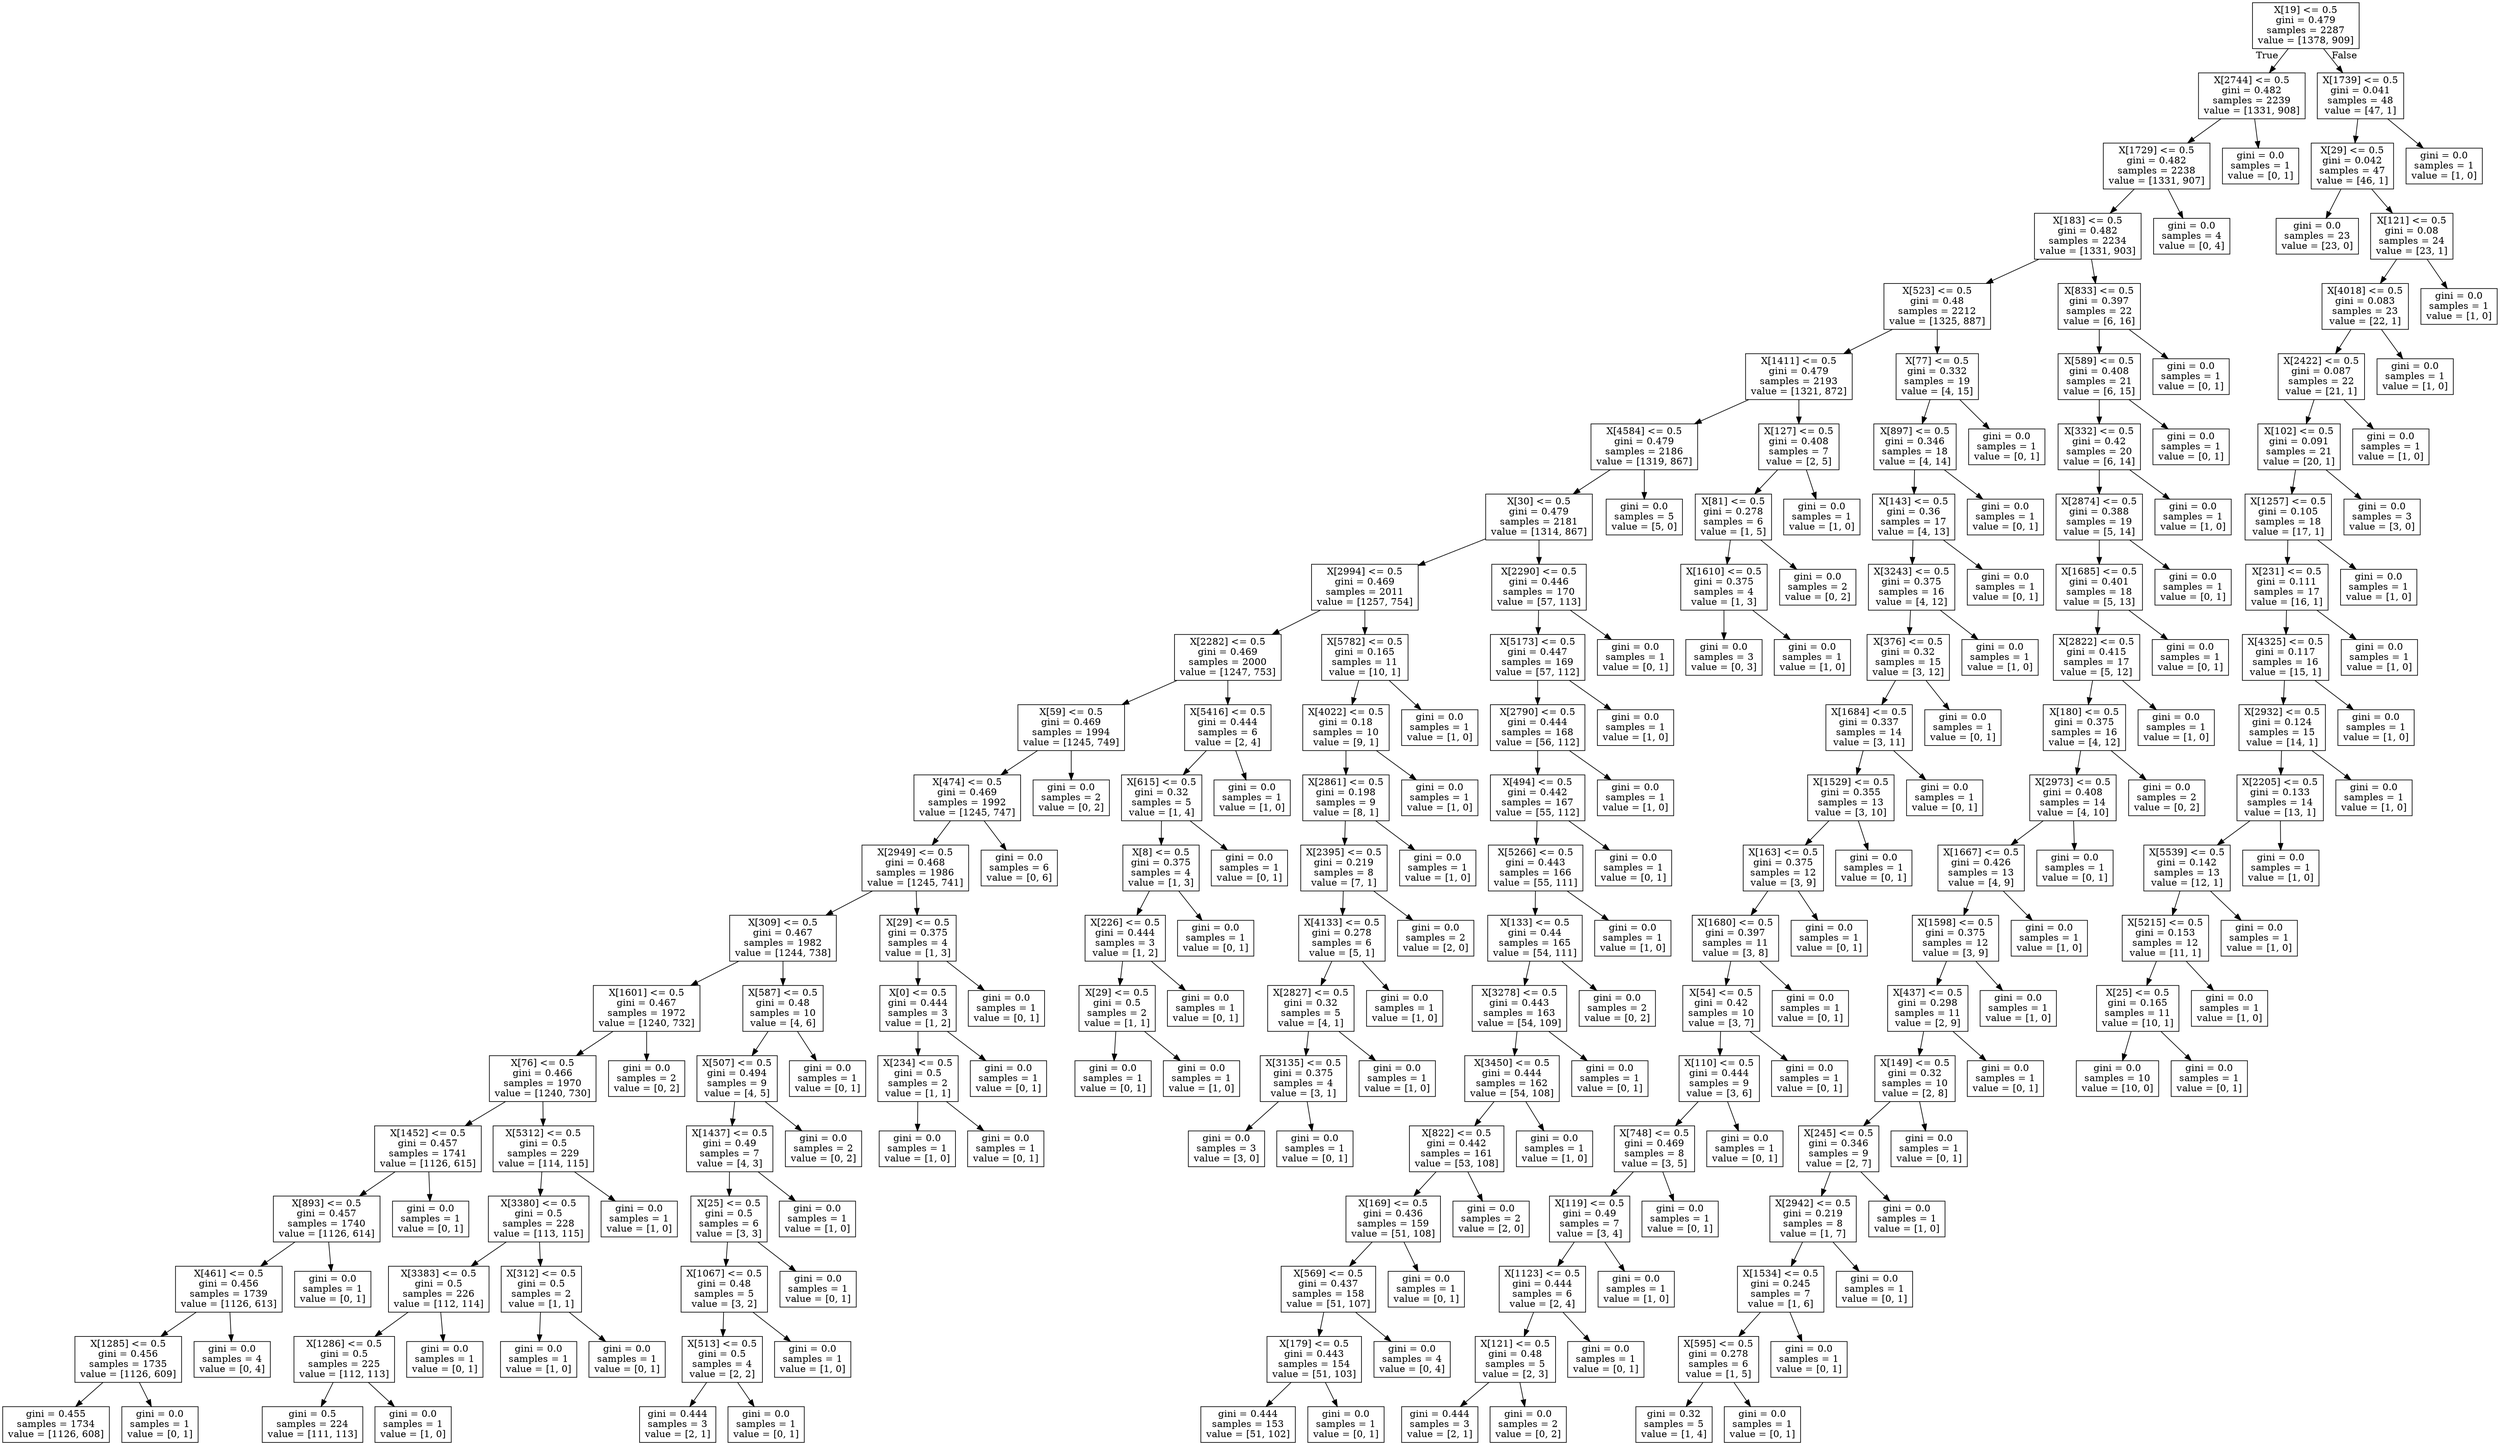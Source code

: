digraph Tree {
node [shape=box] ;
0 [label="X[19] <= 0.5\ngini = 0.479\nsamples = 2287\nvalue = [1378, 909]"] ;
1 [label="X[2744] <= 0.5\ngini = 0.482\nsamples = 2239\nvalue = [1331, 908]"] ;
0 -> 1 [labeldistance=2.5, labelangle=45, headlabel="True"] ;
2 [label="X[1729] <= 0.5\ngini = 0.482\nsamples = 2238\nvalue = [1331, 907]"] ;
1 -> 2 ;
3 [label="X[183] <= 0.5\ngini = 0.482\nsamples = 2234\nvalue = [1331, 903]"] ;
2 -> 3 ;
4 [label="X[523] <= 0.5\ngini = 0.48\nsamples = 2212\nvalue = [1325, 887]"] ;
3 -> 4 ;
5 [label="X[1411] <= 0.5\ngini = 0.479\nsamples = 2193\nvalue = [1321, 872]"] ;
4 -> 5 ;
6 [label="X[4584] <= 0.5\ngini = 0.479\nsamples = 2186\nvalue = [1319, 867]"] ;
5 -> 6 ;
7 [label="X[30] <= 0.5\ngini = 0.479\nsamples = 2181\nvalue = [1314, 867]"] ;
6 -> 7 ;
8 [label="X[2994] <= 0.5\ngini = 0.469\nsamples = 2011\nvalue = [1257, 754]"] ;
7 -> 8 ;
9 [label="X[2282] <= 0.5\ngini = 0.469\nsamples = 2000\nvalue = [1247, 753]"] ;
8 -> 9 ;
10 [label="X[59] <= 0.5\ngini = 0.469\nsamples = 1994\nvalue = [1245, 749]"] ;
9 -> 10 ;
11 [label="X[474] <= 0.5\ngini = 0.469\nsamples = 1992\nvalue = [1245, 747]"] ;
10 -> 11 ;
12 [label="X[2949] <= 0.5\ngini = 0.468\nsamples = 1986\nvalue = [1245, 741]"] ;
11 -> 12 ;
13 [label="X[309] <= 0.5\ngini = 0.467\nsamples = 1982\nvalue = [1244, 738]"] ;
12 -> 13 ;
14 [label="X[1601] <= 0.5\ngini = 0.467\nsamples = 1972\nvalue = [1240, 732]"] ;
13 -> 14 ;
15 [label="X[76] <= 0.5\ngini = 0.466\nsamples = 1970\nvalue = [1240, 730]"] ;
14 -> 15 ;
16 [label="X[1452] <= 0.5\ngini = 0.457\nsamples = 1741\nvalue = [1126, 615]"] ;
15 -> 16 ;
17 [label="X[893] <= 0.5\ngini = 0.457\nsamples = 1740\nvalue = [1126, 614]"] ;
16 -> 17 ;
18 [label="X[461] <= 0.5\ngini = 0.456\nsamples = 1739\nvalue = [1126, 613]"] ;
17 -> 18 ;
19 [label="X[1285] <= 0.5\ngini = 0.456\nsamples = 1735\nvalue = [1126, 609]"] ;
18 -> 19 ;
20 [label="gini = 0.455\nsamples = 1734\nvalue = [1126, 608]"] ;
19 -> 20 ;
21 [label="gini = 0.0\nsamples = 1\nvalue = [0, 1]"] ;
19 -> 21 ;
22 [label="gini = 0.0\nsamples = 4\nvalue = [0, 4]"] ;
18 -> 22 ;
23 [label="gini = 0.0\nsamples = 1\nvalue = [0, 1]"] ;
17 -> 23 ;
24 [label="gini = 0.0\nsamples = 1\nvalue = [0, 1]"] ;
16 -> 24 ;
25 [label="X[5312] <= 0.5\ngini = 0.5\nsamples = 229\nvalue = [114, 115]"] ;
15 -> 25 ;
26 [label="X[3380] <= 0.5\ngini = 0.5\nsamples = 228\nvalue = [113, 115]"] ;
25 -> 26 ;
27 [label="X[3383] <= 0.5\ngini = 0.5\nsamples = 226\nvalue = [112, 114]"] ;
26 -> 27 ;
28 [label="X[1286] <= 0.5\ngini = 0.5\nsamples = 225\nvalue = [112, 113]"] ;
27 -> 28 ;
29 [label="gini = 0.5\nsamples = 224\nvalue = [111, 113]"] ;
28 -> 29 ;
30 [label="gini = 0.0\nsamples = 1\nvalue = [1, 0]"] ;
28 -> 30 ;
31 [label="gini = 0.0\nsamples = 1\nvalue = [0, 1]"] ;
27 -> 31 ;
32 [label="X[312] <= 0.5\ngini = 0.5\nsamples = 2\nvalue = [1, 1]"] ;
26 -> 32 ;
33 [label="gini = 0.0\nsamples = 1\nvalue = [1, 0]"] ;
32 -> 33 ;
34 [label="gini = 0.0\nsamples = 1\nvalue = [0, 1]"] ;
32 -> 34 ;
35 [label="gini = 0.0\nsamples = 1\nvalue = [1, 0]"] ;
25 -> 35 ;
36 [label="gini = 0.0\nsamples = 2\nvalue = [0, 2]"] ;
14 -> 36 ;
37 [label="X[587] <= 0.5\ngini = 0.48\nsamples = 10\nvalue = [4, 6]"] ;
13 -> 37 ;
38 [label="X[507] <= 0.5\ngini = 0.494\nsamples = 9\nvalue = [4, 5]"] ;
37 -> 38 ;
39 [label="X[1437] <= 0.5\ngini = 0.49\nsamples = 7\nvalue = [4, 3]"] ;
38 -> 39 ;
40 [label="X[25] <= 0.5\ngini = 0.5\nsamples = 6\nvalue = [3, 3]"] ;
39 -> 40 ;
41 [label="X[1067] <= 0.5\ngini = 0.48\nsamples = 5\nvalue = [3, 2]"] ;
40 -> 41 ;
42 [label="X[513] <= 0.5\ngini = 0.5\nsamples = 4\nvalue = [2, 2]"] ;
41 -> 42 ;
43 [label="gini = 0.444\nsamples = 3\nvalue = [2, 1]"] ;
42 -> 43 ;
44 [label="gini = 0.0\nsamples = 1\nvalue = [0, 1]"] ;
42 -> 44 ;
45 [label="gini = 0.0\nsamples = 1\nvalue = [1, 0]"] ;
41 -> 45 ;
46 [label="gini = 0.0\nsamples = 1\nvalue = [0, 1]"] ;
40 -> 46 ;
47 [label="gini = 0.0\nsamples = 1\nvalue = [1, 0]"] ;
39 -> 47 ;
48 [label="gini = 0.0\nsamples = 2\nvalue = [0, 2]"] ;
38 -> 48 ;
49 [label="gini = 0.0\nsamples = 1\nvalue = [0, 1]"] ;
37 -> 49 ;
50 [label="X[29] <= 0.5\ngini = 0.375\nsamples = 4\nvalue = [1, 3]"] ;
12 -> 50 ;
51 [label="X[0] <= 0.5\ngini = 0.444\nsamples = 3\nvalue = [1, 2]"] ;
50 -> 51 ;
52 [label="X[234] <= 0.5\ngini = 0.5\nsamples = 2\nvalue = [1, 1]"] ;
51 -> 52 ;
53 [label="gini = 0.0\nsamples = 1\nvalue = [1, 0]"] ;
52 -> 53 ;
54 [label="gini = 0.0\nsamples = 1\nvalue = [0, 1]"] ;
52 -> 54 ;
55 [label="gini = 0.0\nsamples = 1\nvalue = [0, 1]"] ;
51 -> 55 ;
56 [label="gini = 0.0\nsamples = 1\nvalue = [0, 1]"] ;
50 -> 56 ;
57 [label="gini = 0.0\nsamples = 6\nvalue = [0, 6]"] ;
11 -> 57 ;
58 [label="gini = 0.0\nsamples = 2\nvalue = [0, 2]"] ;
10 -> 58 ;
59 [label="X[5416] <= 0.5\ngini = 0.444\nsamples = 6\nvalue = [2, 4]"] ;
9 -> 59 ;
60 [label="X[615] <= 0.5\ngini = 0.32\nsamples = 5\nvalue = [1, 4]"] ;
59 -> 60 ;
61 [label="X[8] <= 0.5\ngini = 0.375\nsamples = 4\nvalue = [1, 3]"] ;
60 -> 61 ;
62 [label="X[226] <= 0.5\ngini = 0.444\nsamples = 3\nvalue = [1, 2]"] ;
61 -> 62 ;
63 [label="X[29] <= 0.5\ngini = 0.5\nsamples = 2\nvalue = [1, 1]"] ;
62 -> 63 ;
64 [label="gini = 0.0\nsamples = 1\nvalue = [0, 1]"] ;
63 -> 64 ;
65 [label="gini = 0.0\nsamples = 1\nvalue = [1, 0]"] ;
63 -> 65 ;
66 [label="gini = 0.0\nsamples = 1\nvalue = [0, 1]"] ;
62 -> 66 ;
67 [label="gini = 0.0\nsamples = 1\nvalue = [0, 1]"] ;
61 -> 67 ;
68 [label="gini = 0.0\nsamples = 1\nvalue = [0, 1]"] ;
60 -> 68 ;
69 [label="gini = 0.0\nsamples = 1\nvalue = [1, 0]"] ;
59 -> 69 ;
70 [label="X[5782] <= 0.5\ngini = 0.165\nsamples = 11\nvalue = [10, 1]"] ;
8 -> 70 ;
71 [label="X[4022] <= 0.5\ngini = 0.18\nsamples = 10\nvalue = [9, 1]"] ;
70 -> 71 ;
72 [label="X[2861] <= 0.5\ngini = 0.198\nsamples = 9\nvalue = [8, 1]"] ;
71 -> 72 ;
73 [label="X[2395] <= 0.5\ngini = 0.219\nsamples = 8\nvalue = [7, 1]"] ;
72 -> 73 ;
74 [label="X[4133] <= 0.5\ngini = 0.278\nsamples = 6\nvalue = [5, 1]"] ;
73 -> 74 ;
75 [label="X[2827] <= 0.5\ngini = 0.32\nsamples = 5\nvalue = [4, 1]"] ;
74 -> 75 ;
76 [label="X[3135] <= 0.5\ngini = 0.375\nsamples = 4\nvalue = [3, 1]"] ;
75 -> 76 ;
77 [label="gini = 0.0\nsamples = 3\nvalue = [3, 0]"] ;
76 -> 77 ;
78 [label="gini = 0.0\nsamples = 1\nvalue = [0, 1]"] ;
76 -> 78 ;
79 [label="gini = 0.0\nsamples = 1\nvalue = [1, 0]"] ;
75 -> 79 ;
80 [label="gini = 0.0\nsamples = 1\nvalue = [1, 0]"] ;
74 -> 80 ;
81 [label="gini = 0.0\nsamples = 2\nvalue = [2, 0]"] ;
73 -> 81 ;
82 [label="gini = 0.0\nsamples = 1\nvalue = [1, 0]"] ;
72 -> 82 ;
83 [label="gini = 0.0\nsamples = 1\nvalue = [1, 0]"] ;
71 -> 83 ;
84 [label="gini = 0.0\nsamples = 1\nvalue = [1, 0]"] ;
70 -> 84 ;
85 [label="X[2290] <= 0.5\ngini = 0.446\nsamples = 170\nvalue = [57, 113]"] ;
7 -> 85 ;
86 [label="X[5173] <= 0.5\ngini = 0.447\nsamples = 169\nvalue = [57, 112]"] ;
85 -> 86 ;
87 [label="X[2790] <= 0.5\ngini = 0.444\nsamples = 168\nvalue = [56, 112]"] ;
86 -> 87 ;
88 [label="X[494] <= 0.5\ngini = 0.442\nsamples = 167\nvalue = [55, 112]"] ;
87 -> 88 ;
89 [label="X[5266] <= 0.5\ngini = 0.443\nsamples = 166\nvalue = [55, 111]"] ;
88 -> 89 ;
90 [label="X[133] <= 0.5\ngini = 0.44\nsamples = 165\nvalue = [54, 111]"] ;
89 -> 90 ;
91 [label="X[3278] <= 0.5\ngini = 0.443\nsamples = 163\nvalue = [54, 109]"] ;
90 -> 91 ;
92 [label="X[3450] <= 0.5\ngini = 0.444\nsamples = 162\nvalue = [54, 108]"] ;
91 -> 92 ;
93 [label="X[822] <= 0.5\ngini = 0.442\nsamples = 161\nvalue = [53, 108]"] ;
92 -> 93 ;
94 [label="X[169] <= 0.5\ngini = 0.436\nsamples = 159\nvalue = [51, 108]"] ;
93 -> 94 ;
95 [label="X[569] <= 0.5\ngini = 0.437\nsamples = 158\nvalue = [51, 107]"] ;
94 -> 95 ;
96 [label="X[179] <= 0.5\ngini = 0.443\nsamples = 154\nvalue = [51, 103]"] ;
95 -> 96 ;
97 [label="gini = 0.444\nsamples = 153\nvalue = [51, 102]"] ;
96 -> 97 ;
98 [label="gini = 0.0\nsamples = 1\nvalue = [0, 1]"] ;
96 -> 98 ;
99 [label="gini = 0.0\nsamples = 4\nvalue = [0, 4]"] ;
95 -> 99 ;
100 [label="gini = 0.0\nsamples = 1\nvalue = [0, 1]"] ;
94 -> 100 ;
101 [label="gini = 0.0\nsamples = 2\nvalue = [2, 0]"] ;
93 -> 101 ;
102 [label="gini = 0.0\nsamples = 1\nvalue = [1, 0]"] ;
92 -> 102 ;
103 [label="gini = 0.0\nsamples = 1\nvalue = [0, 1]"] ;
91 -> 103 ;
104 [label="gini = 0.0\nsamples = 2\nvalue = [0, 2]"] ;
90 -> 104 ;
105 [label="gini = 0.0\nsamples = 1\nvalue = [1, 0]"] ;
89 -> 105 ;
106 [label="gini = 0.0\nsamples = 1\nvalue = [0, 1]"] ;
88 -> 106 ;
107 [label="gini = 0.0\nsamples = 1\nvalue = [1, 0]"] ;
87 -> 107 ;
108 [label="gini = 0.0\nsamples = 1\nvalue = [1, 0]"] ;
86 -> 108 ;
109 [label="gini = 0.0\nsamples = 1\nvalue = [0, 1]"] ;
85 -> 109 ;
110 [label="gini = 0.0\nsamples = 5\nvalue = [5, 0]"] ;
6 -> 110 ;
111 [label="X[127] <= 0.5\ngini = 0.408\nsamples = 7\nvalue = [2, 5]"] ;
5 -> 111 ;
112 [label="X[81] <= 0.5\ngini = 0.278\nsamples = 6\nvalue = [1, 5]"] ;
111 -> 112 ;
113 [label="X[1610] <= 0.5\ngini = 0.375\nsamples = 4\nvalue = [1, 3]"] ;
112 -> 113 ;
114 [label="gini = 0.0\nsamples = 3\nvalue = [0, 3]"] ;
113 -> 114 ;
115 [label="gini = 0.0\nsamples = 1\nvalue = [1, 0]"] ;
113 -> 115 ;
116 [label="gini = 0.0\nsamples = 2\nvalue = [0, 2]"] ;
112 -> 116 ;
117 [label="gini = 0.0\nsamples = 1\nvalue = [1, 0]"] ;
111 -> 117 ;
118 [label="X[77] <= 0.5\ngini = 0.332\nsamples = 19\nvalue = [4, 15]"] ;
4 -> 118 ;
119 [label="X[897] <= 0.5\ngini = 0.346\nsamples = 18\nvalue = [4, 14]"] ;
118 -> 119 ;
120 [label="X[143] <= 0.5\ngini = 0.36\nsamples = 17\nvalue = [4, 13]"] ;
119 -> 120 ;
121 [label="X[3243] <= 0.5\ngini = 0.375\nsamples = 16\nvalue = [4, 12]"] ;
120 -> 121 ;
122 [label="X[376] <= 0.5\ngini = 0.32\nsamples = 15\nvalue = [3, 12]"] ;
121 -> 122 ;
123 [label="X[1684] <= 0.5\ngini = 0.337\nsamples = 14\nvalue = [3, 11]"] ;
122 -> 123 ;
124 [label="X[1529] <= 0.5\ngini = 0.355\nsamples = 13\nvalue = [3, 10]"] ;
123 -> 124 ;
125 [label="X[163] <= 0.5\ngini = 0.375\nsamples = 12\nvalue = [3, 9]"] ;
124 -> 125 ;
126 [label="X[1680] <= 0.5\ngini = 0.397\nsamples = 11\nvalue = [3, 8]"] ;
125 -> 126 ;
127 [label="X[54] <= 0.5\ngini = 0.42\nsamples = 10\nvalue = [3, 7]"] ;
126 -> 127 ;
128 [label="X[110] <= 0.5\ngini = 0.444\nsamples = 9\nvalue = [3, 6]"] ;
127 -> 128 ;
129 [label="X[748] <= 0.5\ngini = 0.469\nsamples = 8\nvalue = [3, 5]"] ;
128 -> 129 ;
130 [label="X[119] <= 0.5\ngini = 0.49\nsamples = 7\nvalue = [3, 4]"] ;
129 -> 130 ;
131 [label="X[1123] <= 0.5\ngini = 0.444\nsamples = 6\nvalue = [2, 4]"] ;
130 -> 131 ;
132 [label="X[121] <= 0.5\ngini = 0.48\nsamples = 5\nvalue = [2, 3]"] ;
131 -> 132 ;
133 [label="gini = 0.444\nsamples = 3\nvalue = [2, 1]"] ;
132 -> 133 ;
134 [label="gini = 0.0\nsamples = 2\nvalue = [0, 2]"] ;
132 -> 134 ;
135 [label="gini = 0.0\nsamples = 1\nvalue = [0, 1]"] ;
131 -> 135 ;
136 [label="gini = 0.0\nsamples = 1\nvalue = [1, 0]"] ;
130 -> 136 ;
137 [label="gini = 0.0\nsamples = 1\nvalue = [0, 1]"] ;
129 -> 137 ;
138 [label="gini = 0.0\nsamples = 1\nvalue = [0, 1]"] ;
128 -> 138 ;
139 [label="gini = 0.0\nsamples = 1\nvalue = [0, 1]"] ;
127 -> 139 ;
140 [label="gini = 0.0\nsamples = 1\nvalue = [0, 1]"] ;
126 -> 140 ;
141 [label="gini = 0.0\nsamples = 1\nvalue = [0, 1]"] ;
125 -> 141 ;
142 [label="gini = 0.0\nsamples = 1\nvalue = [0, 1]"] ;
124 -> 142 ;
143 [label="gini = 0.0\nsamples = 1\nvalue = [0, 1]"] ;
123 -> 143 ;
144 [label="gini = 0.0\nsamples = 1\nvalue = [0, 1]"] ;
122 -> 144 ;
145 [label="gini = 0.0\nsamples = 1\nvalue = [1, 0]"] ;
121 -> 145 ;
146 [label="gini = 0.0\nsamples = 1\nvalue = [0, 1]"] ;
120 -> 146 ;
147 [label="gini = 0.0\nsamples = 1\nvalue = [0, 1]"] ;
119 -> 147 ;
148 [label="gini = 0.0\nsamples = 1\nvalue = [0, 1]"] ;
118 -> 148 ;
149 [label="X[833] <= 0.5\ngini = 0.397\nsamples = 22\nvalue = [6, 16]"] ;
3 -> 149 ;
150 [label="X[589] <= 0.5\ngini = 0.408\nsamples = 21\nvalue = [6, 15]"] ;
149 -> 150 ;
151 [label="X[332] <= 0.5\ngini = 0.42\nsamples = 20\nvalue = [6, 14]"] ;
150 -> 151 ;
152 [label="X[2874] <= 0.5\ngini = 0.388\nsamples = 19\nvalue = [5, 14]"] ;
151 -> 152 ;
153 [label="X[1685] <= 0.5\ngini = 0.401\nsamples = 18\nvalue = [5, 13]"] ;
152 -> 153 ;
154 [label="X[2822] <= 0.5\ngini = 0.415\nsamples = 17\nvalue = [5, 12]"] ;
153 -> 154 ;
155 [label="X[180] <= 0.5\ngini = 0.375\nsamples = 16\nvalue = [4, 12]"] ;
154 -> 155 ;
156 [label="X[2973] <= 0.5\ngini = 0.408\nsamples = 14\nvalue = [4, 10]"] ;
155 -> 156 ;
157 [label="X[1667] <= 0.5\ngini = 0.426\nsamples = 13\nvalue = [4, 9]"] ;
156 -> 157 ;
158 [label="X[1598] <= 0.5\ngini = 0.375\nsamples = 12\nvalue = [3, 9]"] ;
157 -> 158 ;
159 [label="X[437] <= 0.5\ngini = 0.298\nsamples = 11\nvalue = [2, 9]"] ;
158 -> 159 ;
160 [label="X[149] <= 0.5\ngini = 0.32\nsamples = 10\nvalue = [2, 8]"] ;
159 -> 160 ;
161 [label="X[245] <= 0.5\ngini = 0.346\nsamples = 9\nvalue = [2, 7]"] ;
160 -> 161 ;
162 [label="X[2942] <= 0.5\ngini = 0.219\nsamples = 8\nvalue = [1, 7]"] ;
161 -> 162 ;
163 [label="X[1534] <= 0.5\ngini = 0.245\nsamples = 7\nvalue = [1, 6]"] ;
162 -> 163 ;
164 [label="X[595] <= 0.5\ngini = 0.278\nsamples = 6\nvalue = [1, 5]"] ;
163 -> 164 ;
165 [label="gini = 0.32\nsamples = 5\nvalue = [1, 4]"] ;
164 -> 165 ;
166 [label="gini = 0.0\nsamples = 1\nvalue = [0, 1]"] ;
164 -> 166 ;
167 [label="gini = 0.0\nsamples = 1\nvalue = [0, 1]"] ;
163 -> 167 ;
168 [label="gini = 0.0\nsamples = 1\nvalue = [0, 1]"] ;
162 -> 168 ;
169 [label="gini = 0.0\nsamples = 1\nvalue = [1, 0]"] ;
161 -> 169 ;
170 [label="gini = 0.0\nsamples = 1\nvalue = [0, 1]"] ;
160 -> 170 ;
171 [label="gini = 0.0\nsamples = 1\nvalue = [0, 1]"] ;
159 -> 171 ;
172 [label="gini = 0.0\nsamples = 1\nvalue = [1, 0]"] ;
158 -> 172 ;
173 [label="gini = 0.0\nsamples = 1\nvalue = [1, 0]"] ;
157 -> 173 ;
174 [label="gini = 0.0\nsamples = 1\nvalue = [0, 1]"] ;
156 -> 174 ;
175 [label="gini = 0.0\nsamples = 2\nvalue = [0, 2]"] ;
155 -> 175 ;
176 [label="gini = 0.0\nsamples = 1\nvalue = [1, 0]"] ;
154 -> 176 ;
177 [label="gini = 0.0\nsamples = 1\nvalue = [0, 1]"] ;
153 -> 177 ;
178 [label="gini = 0.0\nsamples = 1\nvalue = [0, 1]"] ;
152 -> 178 ;
179 [label="gini = 0.0\nsamples = 1\nvalue = [1, 0]"] ;
151 -> 179 ;
180 [label="gini = 0.0\nsamples = 1\nvalue = [0, 1]"] ;
150 -> 180 ;
181 [label="gini = 0.0\nsamples = 1\nvalue = [0, 1]"] ;
149 -> 181 ;
182 [label="gini = 0.0\nsamples = 4\nvalue = [0, 4]"] ;
2 -> 182 ;
183 [label="gini = 0.0\nsamples = 1\nvalue = [0, 1]"] ;
1 -> 183 ;
184 [label="X[1739] <= 0.5\ngini = 0.041\nsamples = 48\nvalue = [47, 1]"] ;
0 -> 184 [labeldistance=2.5, labelangle=-45, headlabel="False"] ;
185 [label="X[29] <= 0.5\ngini = 0.042\nsamples = 47\nvalue = [46, 1]"] ;
184 -> 185 ;
186 [label="gini = 0.0\nsamples = 23\nvalue = [23, 0]"] ;
185 -> 186 ;
187 [label="X[121] <= 0.5\ngini = 0.08\nsamples = 24\nvalue = [23, 1]"] ;
185 -> 187 ;
188 [label="X[4018] <= 0.5\ngini = 0.083\nsamples = 23\nvalue = [22, 1]"] ;
187 -> 188 ;
189 [label="X[2422] <= 0.5\ngini = 0.087\nsamples = 22\nvalue = [21, 1]"] ;
188 -> 189 ;
190 [label="X[102] <= 0.5\ngini = 0.091\nsamples = 21\nvalue = [20, 1]"] ;
189 -> 190 ;
191 [label="X[1257] <= 0.5\ngini = 0.105\nsamples = 18\nvalue = [17, 1]"] ;
190 -> 191 ;
192 [label="X[231] <= 0.5\ngini = 0.111\nsamples = 17\nvalue = [16, 1]"] ;
191 -> 192 ;
193 [label="X[4325] <= 0.5\ngini = 0.117\nsamples = 16\nvalue = [15, 1]"] ;
192 -> 193 ;
194 [label="X[2932] <= 0.5\ngini = 0.124\nsamples = 15\nvalue = [14, 1]"] ;
193 -> 194 ;
195 [label="X[2205] <= 0.5\ngini = 0.133\nsamples = 14\nvalue = [13, 1]"] ;
194 -> 195 ;
196 [label="X[5539] <= 0.5\ngini = 0.142\nsamples = 13\nvalue = [12, 1]"] ;
195 -> 196 ;
197 [label="X[5215] <= 0.5\ngini = 0.153\nsamples = 12\nvalue = [11, 1]"] ;
196 -> 197 ;
198 [label="X[25] <= 0.5\ngini = 0.165\nsamples = 11\nvalue = [10, 1]"] ;
197 -> 198 ;
199 [label="gini = 0.0\nsamples = 10\nvalue = [10, 0]"] ;
198 -> 199 ;
200 [label="gini = 0.0\nsamples = 1\nvalue = [0, 1]"] ;
198 -> 200 ;
201 [label="gini = 0.0\nsamples = 1\nvalue = [1, 0]"] ;
197 -> 201 ;
202 [label="gini = 0.0\nsamples = 1\nvalue = [1, 0]"] ;
196 -> 202 ;
203 [label="gini = 0.0\nsamples = 1\nvalue = [1, 0]"] ;
195 -> 203 ;
204 [label="gini = 0.0\nsamples = 1\nvalue = [1, 0]"] ;
194 -> 204 ;
205 [label="gini = 0.0\nsamples = 1\nvalue = [1, 0]"] ;
193 -> 205 ;
206 [label="gini = 0.0\nsamples = 1\nvalue = [1, 0]"] ;
192 -> 206 ;
207 [label="gini = 0.0\nsamples = 1\nvalue = [1, 0]"] ;
191 -> 207 ;
208 [label="gini = 0.0\nsamples = 3\nvalue = [3, 0]"] ;
190 -> 208 ;
209 [label="gini = 0.0\nsamples = 1\nvalue = [1, 0]"] ;
189 -> 209 ;
210 [label="gini = 0.0\nsamples = 1\nvalue = [1, 0]"] ;
188 -> 210 ;
211 [label="gini = 0.0\nsamples = 1\nvalue = [1, 0]"] ;
187 -> 211 ;
212 [label="gini = 0.0\nsamples = 1\nvalue = [1, 0]"] ;
184 -> 212 ;
}